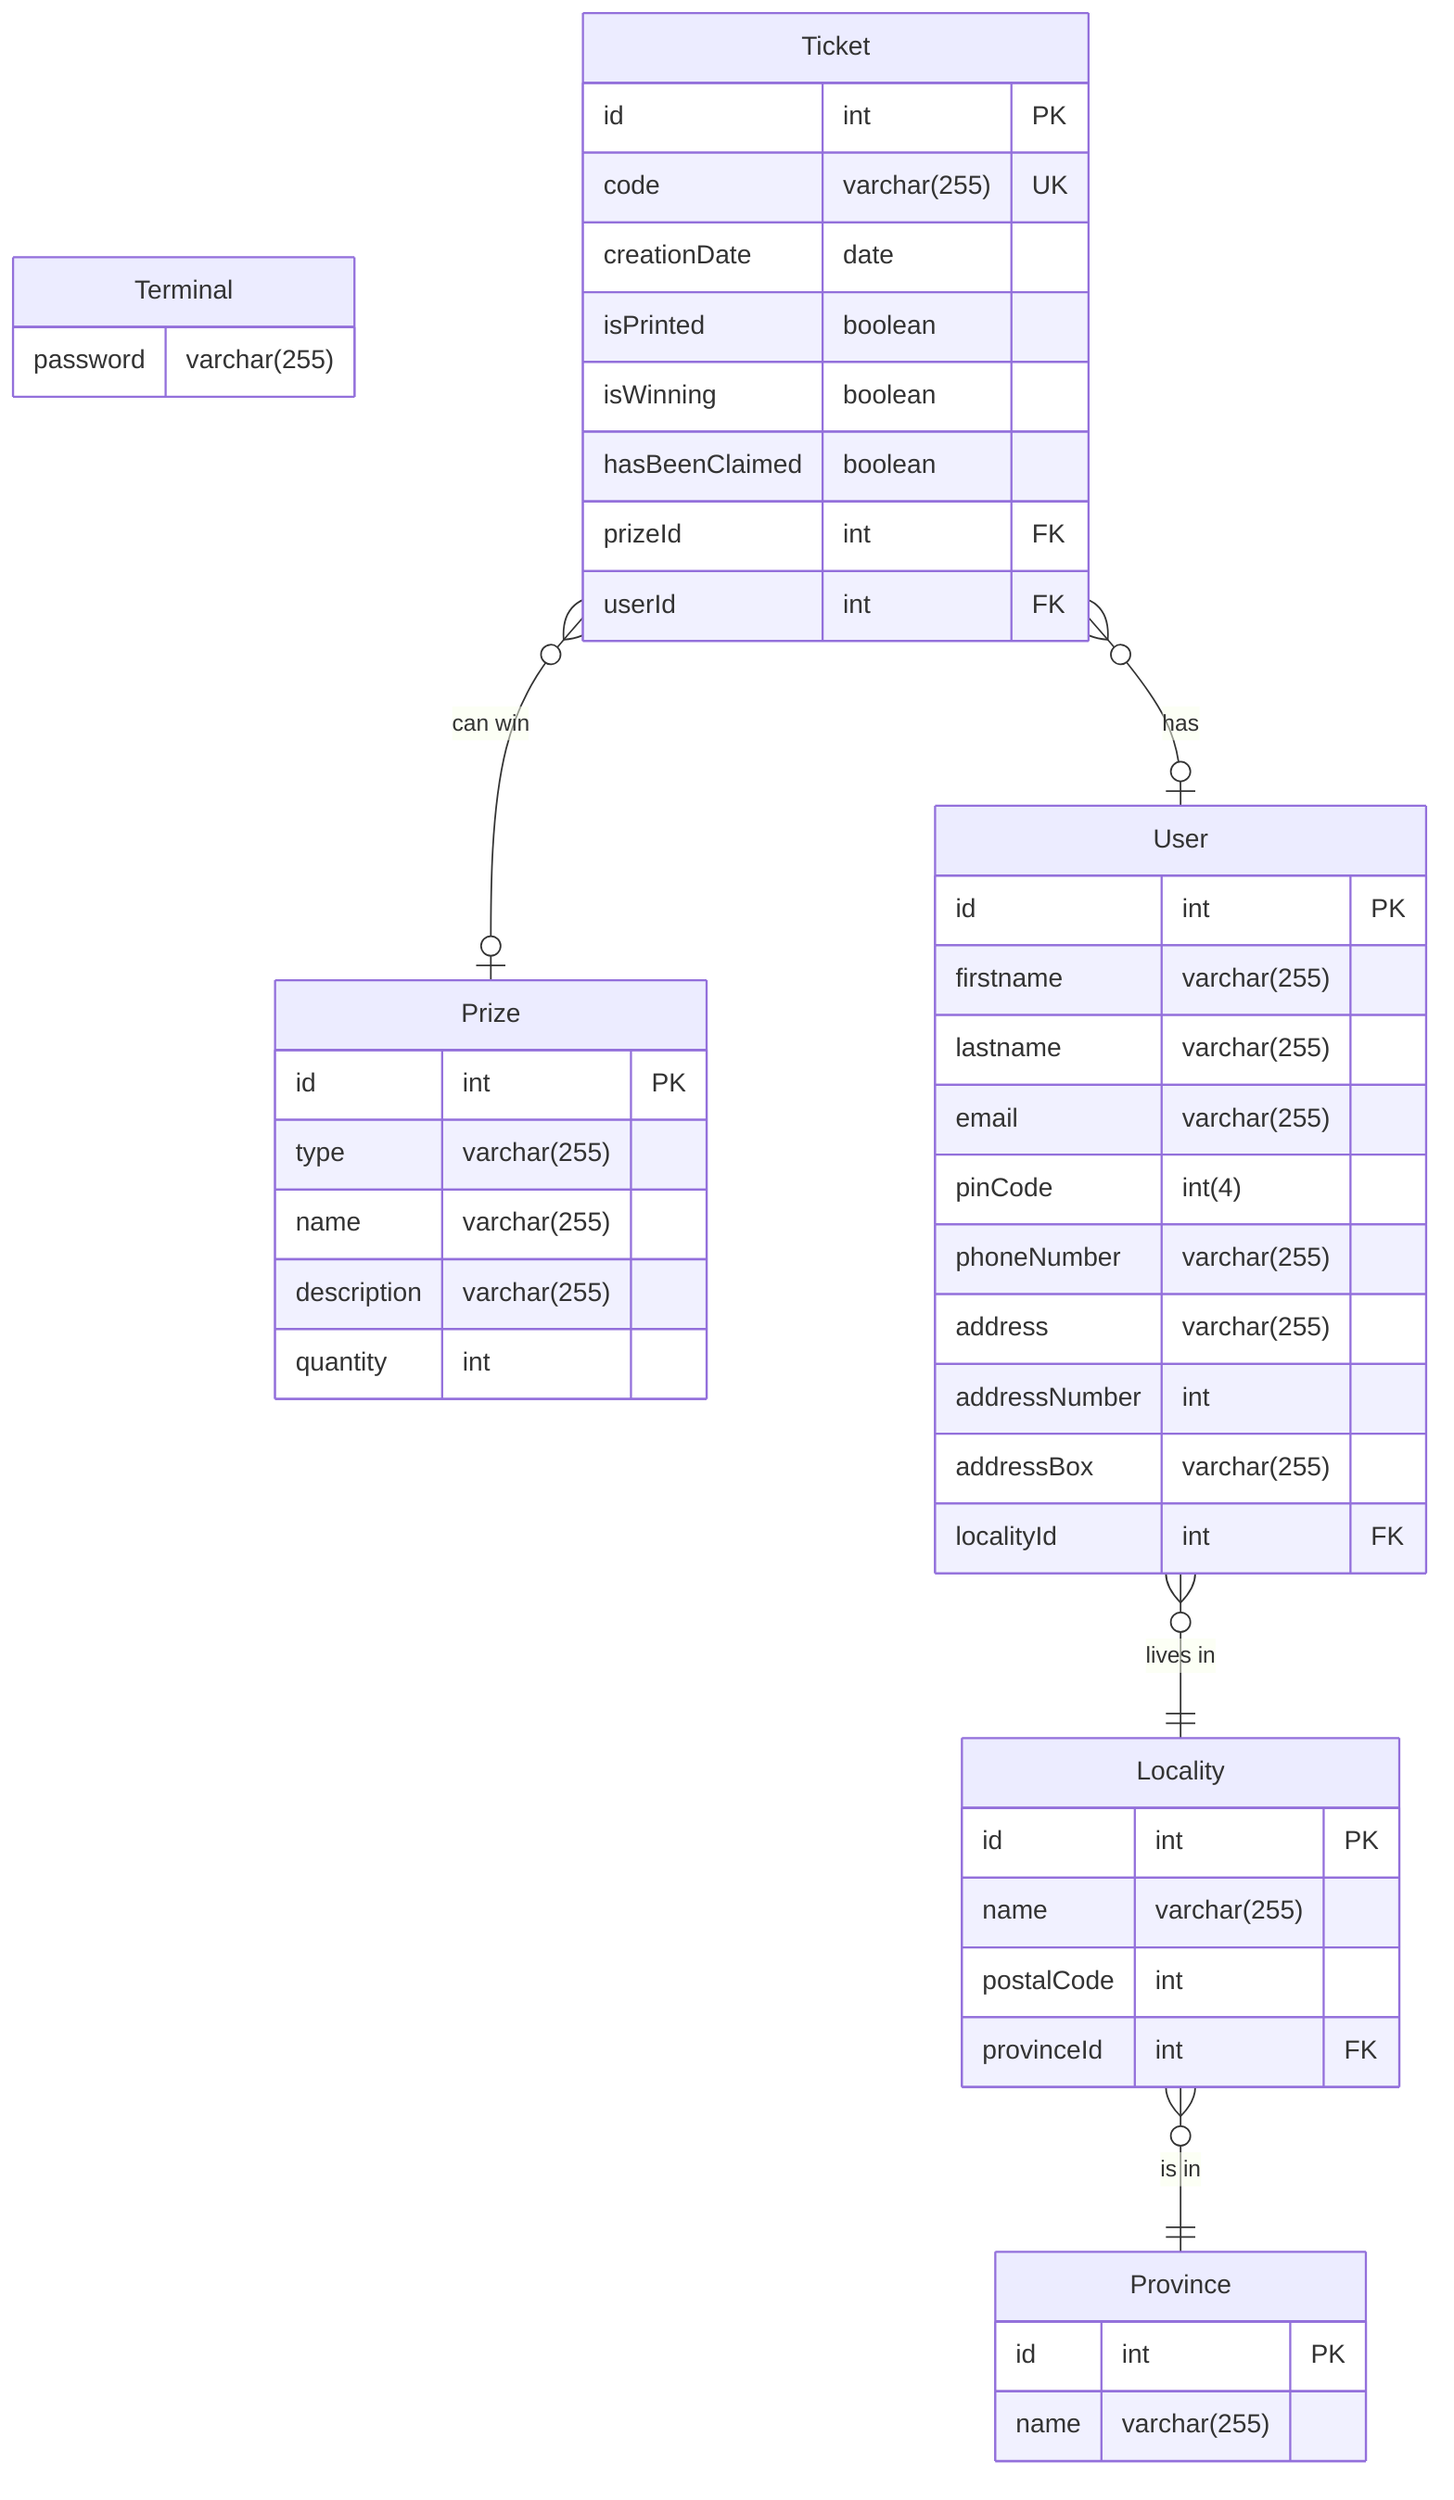 erDiagram
    %% Terminal is not stored in Database, but in a file
    Terminal {
        password varchar(255)
    }

    Prize {
        id int PK
        type varchar(255)
        name varchar(255)
        description varchar(255)
        quantity int
    }

    Ticket {
        id int PK
        code varchar(255) UK
        creationDate date
        isPrinted boolean
        isWinning boolean
        hasBeenClaimed boolean
        prizeId int FK
        userId int FK
    }

    User {
        id int PK
        firstname varchar(255)
        lastname varchar(255)
        email varchar(255)
        pinCode int(4)
        phoneNumber varchar(255)
        address varchar(255)
        addressNumber int
        addressBox varchar(255)
        localityId int FK
    }

    Locality {
        id int PK
        name varchar(255)
        postalCode int
        provinceId int FK
    }

    Province {
        id int PK
        name varchar(255)
    }

    User }o--|| Locality: "lives in"
    Locality }o--|| Province: "is in"
    Ticket }o--o| User: "has"
    Ticket }o--o| Prize: "can win"